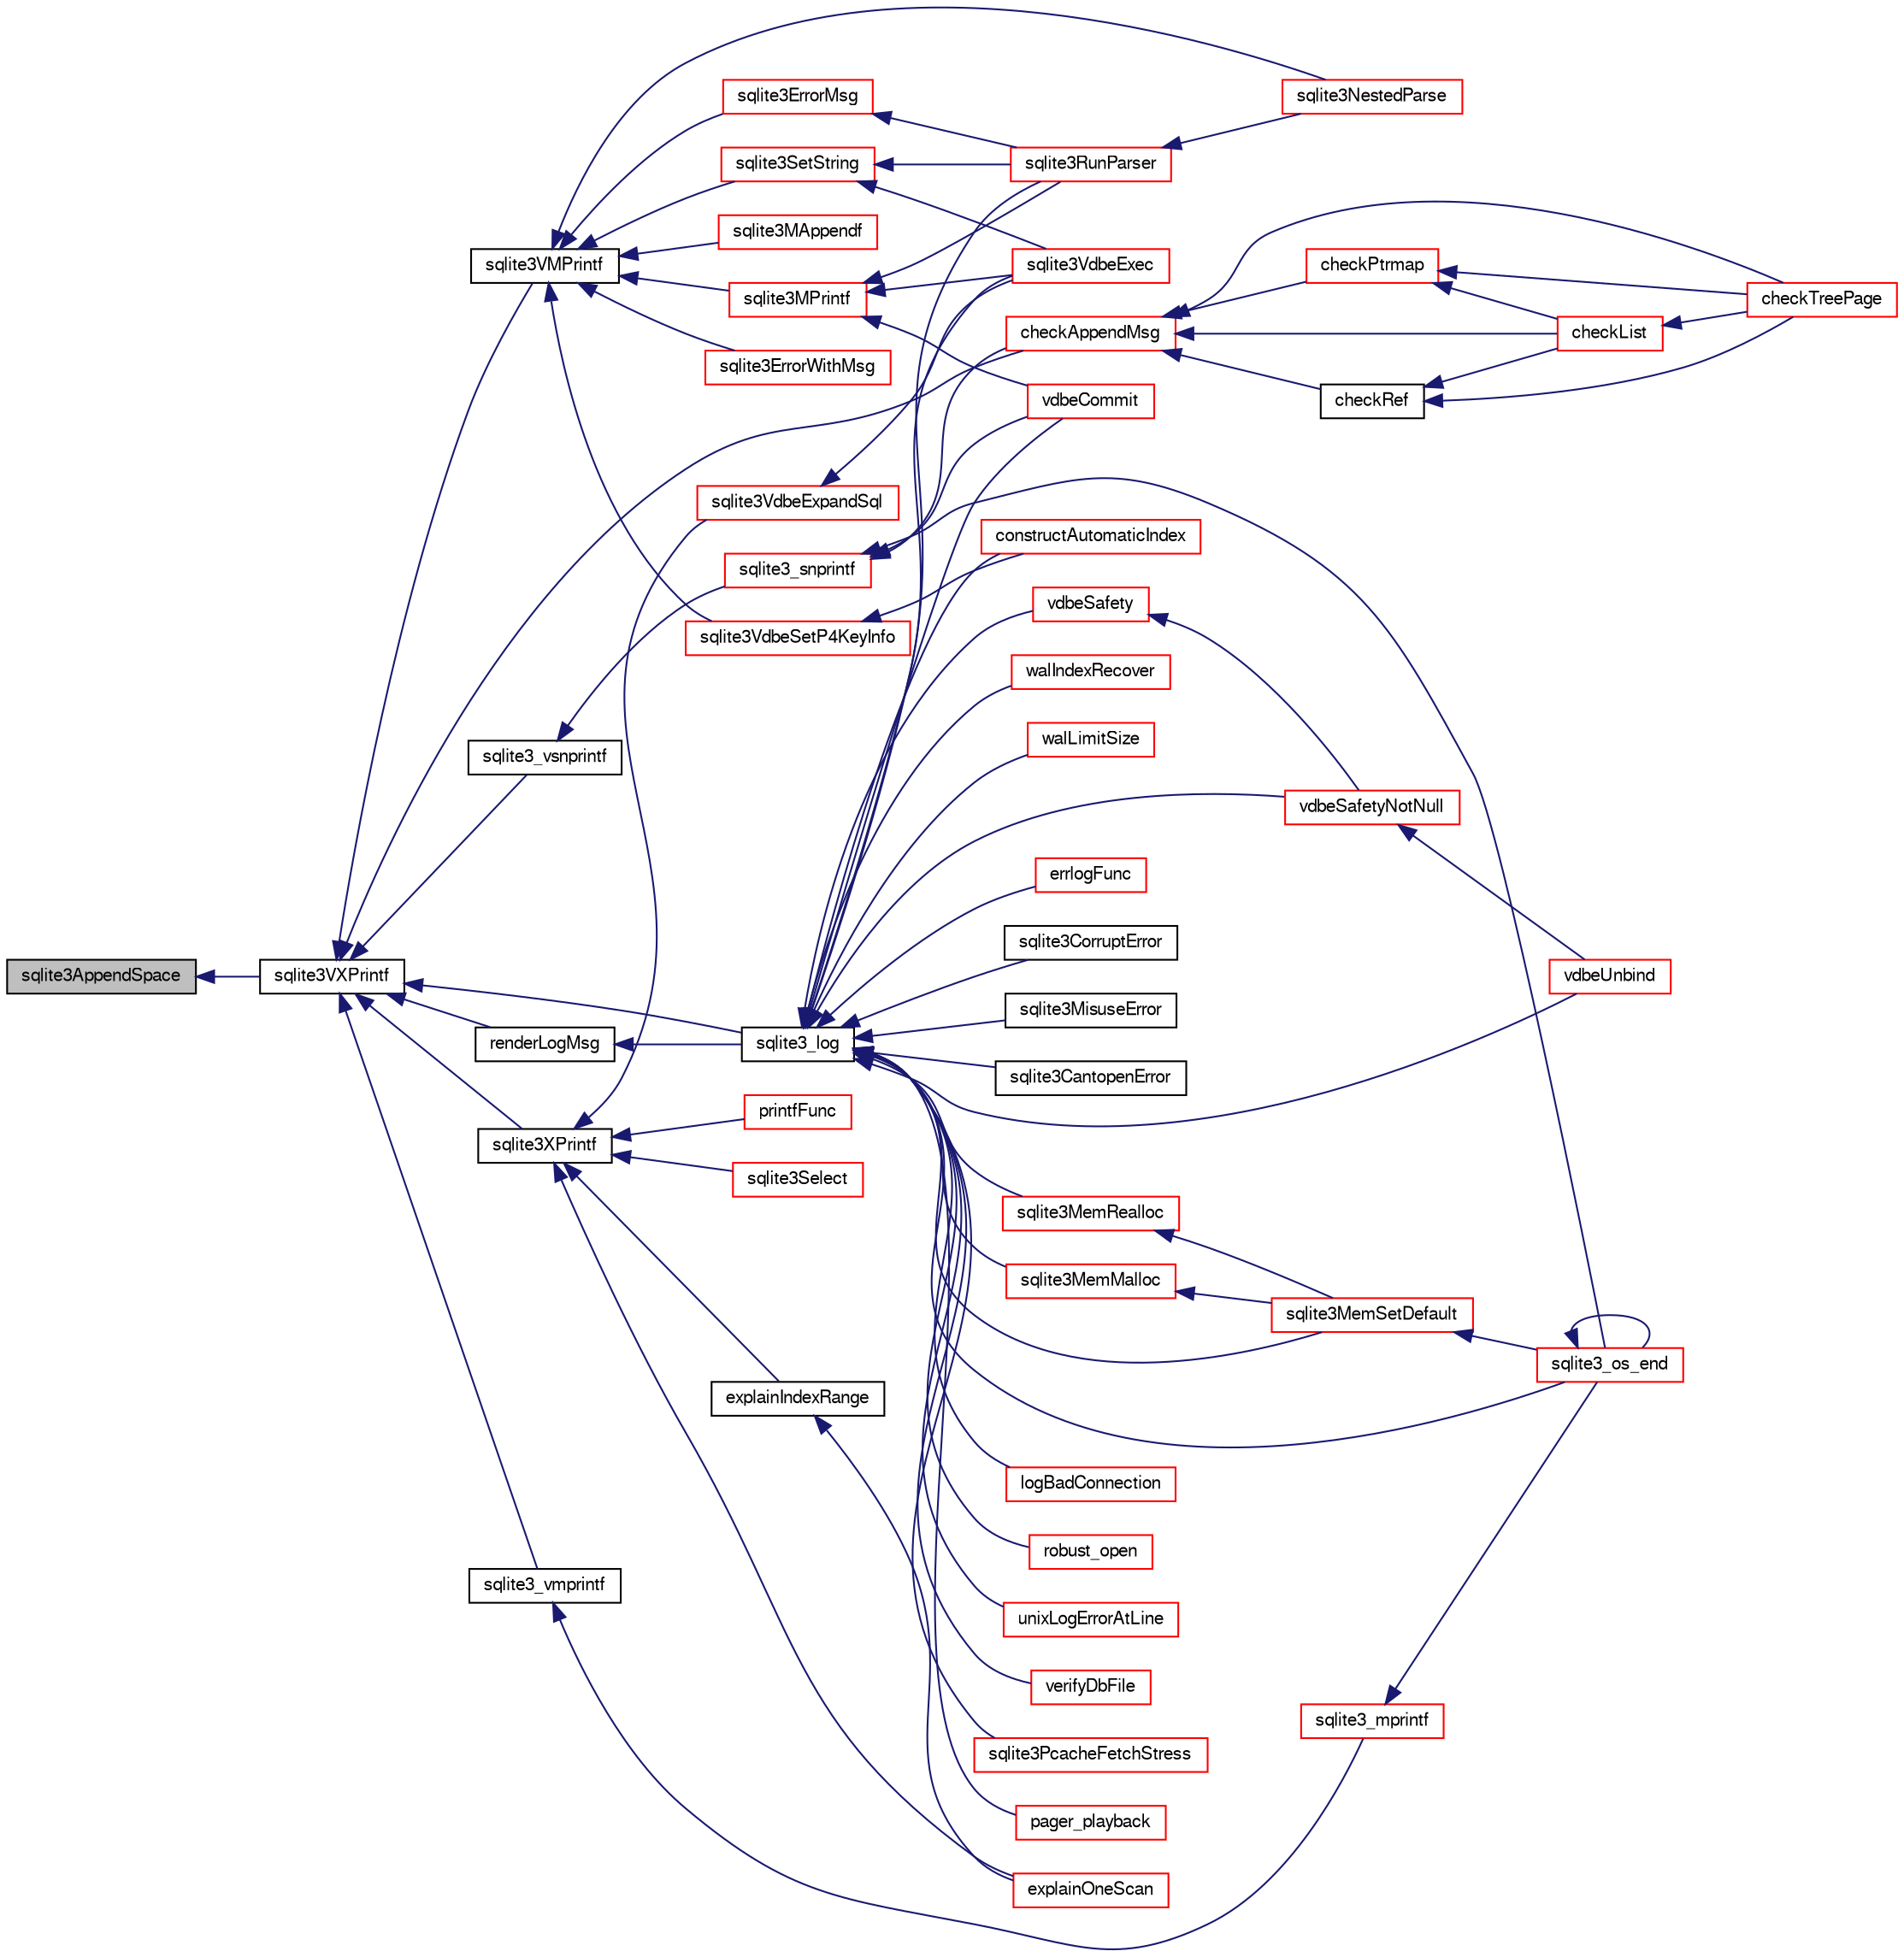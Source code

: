 digraph "sqlite3AppendSpace"
{
  edge [fontname="FreeSans",fontsize="10",labelfontname="FreeSans",labelfontsize="10"];
  node [fontname="FreeSans",fontsize="10",shape=record];
  rankdir="LR";
  Node419662 [label="sqlite3AppendSpace",height=0.2,width=0.4,color="black", fillcolor="grey75", style="filled", fontcolor="black"];
  Node419662 -> Node419663 [dir="back",color="midnightblue",fontsize="10",style="solid",fontname="FreeSans"];
  Node419663 [label="sqlite3VXPrintf",height=0.2,width=0.4,color="black", fillcolor="white", style="filled",URL="$sqlite3_8c.html#a63c25806c9bd4a2b76f9a0eb232c6bde"];
  Node419663 -> Node419664 [dir="back",color="midnightblue",fontsize="10",style="solid",fontname="FreeSans"];
  Node419664 [label="sqlite3VMPrintf",height=0.2,width=0.4,color="black", fillcolor="white", style="filled",URL="$sqlite3_8c.html#a05535d0982ef06fbc2ee8195ebbae689"];
  Node419664 -> Node419665 [dir="back",color="midnightblue",fontsize="10",style="solid",fontname="FreeSans"];
  Node419665 [label="sqlite3SetString",height=0.2,width=0.4,color="red", fillcolor="white", style="filled",URL="$sqlite3_8c.html#aad368822484a1ceae010a829e27454ae"];
  Node419665 -> Node419692 [dir="back",color="midnightblue",fontsize="10",style="solid",fontname="FreeSans"];
  Node419692 [label="sqlite3VdbeExec",height=0.2,width=0.4,color="red", fillcolor="white", style="filled",URL="$sqlite3_8c.html#a8ce40a614bdc56719c4d642b1e4dfb21"];
  Node419665 -> Node419834 [dir="back",color="midnightblue",fontsize="10",style="solid",fontname="FreeSans"];
  Node419834 [label="sqlite3RunParser",height=0.2,width=0.4,color="red", fillcolor="white", style="filled",URL="$sqlite3_8c.html#a174f16a9adcc64bf971bae4a5ffa3488"];
  Node419834 -> Node419835 [dir="back",color="midnightblue",fontsize="10",style="solid",fontname="FreeSans"];
  Node419835 [label="sqlite3NestedParse",height=0.2,width=0.4,color="red", fillcolor="white", style="filled",URL="$sqlite3_8c.html#ae78bd6187a28892732af5428ec15b03f"];
  Node419664 -> Node419930 [dir="back",color="midnightblue",fontsize="10",style="solid",fontname="FreeSans"];
  Node419930 [label="sqlite3MPrintf",height=0.2,width=0.4,color="red", fillcolor="white", style="filled",URL="$sqlite3_8c.html#a208ef0df84e9778778804a19af03efea"];
  Node419930 -> Node419937 [dir="back",color="midnightblue",fontsize="10",style="solid",fontname="FreeSans"];
  Node419937 [label="vdbeCommit",height=0.2,width=0.4,color="red", fillcolor="white", style="filled",URL="$sqlite3_8c.html#a5d7f1e0625451b987728f600cfe1b92d"];
  Node419930 -> Node419692 [dir="back",color="midnightblue",fontsize="10",style="solid",fontname="FreeSans"];
  Node419930 -> Node419834 [dir="back",color="midnightblue",fontsize="10",style="solid",fontname="FreeSans"];
  Node419664 -> Node420510 [dir="back",color="midnightblue",fontsize="10",style="solid",fontname="FreeSans"];
  Node420510 [label="sqlite3MAppendf",height=0.2,width=0.4,color="red", fillcolor="white", style="filled",URL="$sqlite3_8c.html#a43b33971f250cf38164a84f751057bce"];
  Node419664 -> Node420391 [dir="back",color="midnightblue",fontsize="10",style="solid",fontname="FreeSans"];
  Node420391 [label="sqlite3ErrorWithMsg",height=0.2,width=0.4,color="red", fillcolor="white", style="filled",URL="$sqlite3_8c.html#a11feb4cd8e77d59df266587cfe1b2641"];
  Node419664 -> Node420511 [dir="back",color="midnightblue",fontsize="10",style="solid",fontname="FreeSans"];
  Node420511 [label="sqlite3ErrorMsg",height=0.2,width=0.4,color="red", fillcolor="white", style="filled",URL="$sqlite3_8c.html#aee2798e173651adae0f9c85469f3457d"];
  Node420511 -> Node419834 [dir="back",color="midnightblue",fontsize="10",style="solid",fontname="FreeSans"];
  Node419664 -> Node420126 [dir="back",color="midnightblue",fontsize="10",style="solid",fontname="FreeSans"];
  Node420126 [label="sqlite3VdbeSetP4KeyInfo",height=0.2,width=0.4,color="red", fillcolor="white", style="filled",URL="$sqlite3_8c.html#a342090b36fbf7fdace2a23b8efca030c"];
  Node420126 -> Node419761 [dir="back",color="midnightblue",fontsize="10",style="solid",fontname="FreeSans"];
  Node419761 [label="constructAutomaticIndex",height=0.2,width=0.4,color="red", fillcolor="white", style="filled",URL="$sqlite3_8c.html#aad43d38bc718f4c8e8d0dd8f33ed526f"];
  Node419664 -> Node419835 [dir="back",color="midnightblue",fontsize="10",style="solid",fontname="FreeSans"];
  Node419663 -> Node420163 [dir="back",color="midnightblue",fontsize="10",style="solid",fontname="FreeSans"];
  Node420163 [label="sqlite3_vmprintf",height=0.2,width=0.4,color="black", fillcolor="white", style="filled",URL="$sqlite3_8h.html#ac240de67ddf003828f16a6d9dd3fa3ca"];
  Node420163 -> Node420164 [dir="back",color="midnightblue",fontsize="10",style="solid",fontname="FreeSans"];
  Node420164 [label="sqlite3_mprintf",height=0.2,width=0.4,color="red", fillcolor="white", style="filled",URL="$sqlite3_8h.html#a9533933e57f7ccbb48c32041ce3a8862"];
  Node420164 -> Node419948 [dir="back",color="midnightblue",fontsize="10",style="solid",fontname="FreeSans"];
  Node419948 [label="sqlite3_os_end",height=0.2,width=0.4,color="red", fillcolor="white", style="filled",URL="$sqlite3_8h.html#a2288c95881ecca13d994e42b6a958906"];
  Node419948 -> Node419948 [dir="back",color="midnightblue",fontsize="10",style="solid",fontname="FreeSans"];
  Node419663 -> Node420173 [dir="back",color="midnightblue",fontsize="10",style="solid",fontname="FreeSans"];
  Node420173 [label="sqlite3_vsnprintf",height=0.2,width=0.4,color="black", fillcolor="white", style="filled",URL="$sqlite3_8h.html#a095af9d57b6df1b95a77df71b9bce062"];
  Node420173 -> Node420174 [dir="back",color="midnightblue",fontsize="10",style="solid",fontname="FreeSans"];
  Node420174 [label="sqlite3_snprintf",height=0.2,width=0.4,color="red", fillcolor="white", style="filled",URL="$sqlite3_8h.html#af4558fab7cb8fb1e61fd642d3e017ef7"];
  Node420174 -> Node419948 [dir="back",color="midnightblue",fontsize="10",style="solid",fontname="FreeSans"];
  Node420174 -> Node420214 [dir="back",color="midnightblue",fontsize="10",style="solid",fontname="FreeSans"];
  Node420214 [label="checkAppendMsg",height=0.2,width=0.4,color="red", fillcolor="white", style="filled",URL="$sqlite3_8c.html#a4366e7af81727e2d755d3c9a635b055e"];
  Node420214 -> Node420215 [dir="back",color="midnightblue",fontsize="10",style="solid",fontname="FreeSans"];
  Node420215 [label="checkRef",height=0.2,width=0.4,color="black", fillcolor="white", style="filled",URL="$sqlite3_8c.html#a8f9d5e653157e813f504a66ca548941a"];
  Node420215 -> Node420069 [dir="back",color="midnightblue",fontsize="10",style="solid",fontname="FreeSans"];
  Node420069 [label="checkList",height=0.2,width=0.4,color="red", fillcolor="white", style="filled",URL="$sqlite3_8c.html#a7c888a9a7f402383d462ddef0e59f52e"];
  Node420069 -> Node420056 [dir="back",color="midnightblue",fontsize="10",style="solid",fontname="FreeSans"];
  Node420056 [label="checkTreePage",height=0.2,width=0.4,color="red", fillcolor="white", style="filled",URL="$sqlite3_8c.html#a0bdac89d12e5ac328d260ae8259777b2"];
  Node420215 -> Node420056 [dir="back",color="midnightblue",fontsize="10",style="solid",fontname="FreeSans"];
  Node420214 -> Node420068 [dir="back",color="midnightblue",fontsize="10",style="solid",fontname="FreeSans"];
  Node420068 [label="checkPtrmap",height=0.2,width=0.4,color="red", fillcolor="white", style="filled",URL="$sqlite3_8c.html#a09521b13d51d0264cb7f3758ec36fc90"];
  Node420068 -> Node420069 [dir="back",color="midnightblue",fontsize="10",style="solid",fontname="FreeSans"];
  Node420068 -> Node420056 [dir="back",color="midnightblue",fontsize="10",style="solid",fontname="FreeSans"];
  Node420214 -> Node420069 [dir="back",color="midnightblue",fontsize="10",style="solid",fontname="FreeSans"];
  Node420214 -> Node420056 [dir="back",color="midnightblue",fontsize="10",style="solid",fontname="FreeSans"];
  Node420174 -> Node419937 [dir="back",color="midnightblue",fontsize="10",style="solid",fontname="FreeSans"];
  Node419663 -> Node420311 [dir="back",color="midnightblue",fontsize="10",style="solid",fontname="FreeSans"];
  Node420311 [label="renderLogMsg",height=0.2,width=0.4,color="black", fillcolor="white", style="filled",URL="$sqlite3_8c.html#a7a02b43ce0a27bb52085c7f446d115af"];
  Node420311 -> Node420312 [dir="back",color="midnightblue",fontsize="10",style="solid",fontname="FreeSans"];
  Node420312 [label="sqlite3_log",height=0.2,width=0.4,color="black", fillcolor="white", style="filled",URL="$sqlite3_8h.html#a298c9699bf9c143662c6b1fec4b2dc3b"];
  Node420312 -> Node420313 [dir="back",color="midnightblue",fontsize="10",style="solid",fontname="FreeSans"];
  Node420313 [label="sqlite3MemMalloc",height=0.2,width=0.4,color="red", fillcolor="white", style="filled",URL="$sqlite3_8c.html#a53157f1a669f949332f44ca9f15c0a43"];
  Node420313 -> Node420157 [dir="back",color="midnightblue",fontsize="10",style="solid",fontname="FreeSans"];
  Node420157 [label="sqlite3MemSetDefault",height=0.2,width=0.4,color="red", fillcolor="white", style="filled",URL="$sqlite3_8c.html#a162fbfd727e92c5f8f72625b5ff62549"];
  Node420157 -> Node419948 [dir="back",color="midnightblue",fontsize="10",style="solid",fontname="FreeSans"];
  Node420312 -> Node420314 [dir="back",color="midnightblue",fontsize="10",style="solid",fontname="FreeSans"];
  Node420314 [label="sqlite3MemRealloc",height=0.2,width=0.4,color="red", fillcolor="white", style="filled",URL="$sqlite3_8c.html#addd043cc5742c3b0cf536763cd4e6948"];
  Node420314 -> Node420157 [dir="back",color="midnightblue",fontsize="10",style="solid",fontname="FreeSans"];
  Node420312 -> Node420157 [dir="back",color="midnightblue",fontsize="10",style="solid",fontname="FreeSans"];
  Node420312 -> Node420315 [dir="back",color="midnightblue",fontsize="10",style="solid",fontname="FreeSans"];
  Node420315 [label="logBadConnection",height=0.2,width=0.4,color="red", fillcolor="white", style="filled",URL="$sqlite3_8c.html#a8aa249fac852b22bb1227e2bc2921f11"];
  Node420312 -> Node420320 [dir="back",color="midnightblue",fontsize="10",style="solid",fontname="FreeSans"];
  Node420320 [label="robust_open",height=0.2,width=0.4,color="red", fillcolor="white", style="filled",URL="$sqlite3_8c.html#a0eb989e531821c6a1deb85a3ba0021c0"];
  Node420312 -> Node420322 [dir="back",color="midnightblue",fontsize="10",style="solid",fontname="FreeSans"];
  Node420322 [label="unixLogErrorAtLine",height=0.2,width=0.4,color="red", fillcolor="white", style="filled",URL="$sqlite3_8c.html#a23b4a35445d08fc62ef2d5c3d56c1640"];
  Node420312 -> Node420336 [dir="back",color="midnightblue",fontsize="10",style="solid",fontname="FreeSans"];
  Node420336 [label="verifyDbFile",height=0.2,width=0.4,color="red", fillcolor="white", style="filled",URL="$sqlite3_8c.html#a0ff620ba7a3e7e727c37c0b172d12c66"];
  Node420312 -> Node419948 [dir="back",color="midnightblue",fontsize="10",style="solid",fontname="FreeSans"];
  Node420312 -> Node420337 [dir="back",color="midnightblue",fontsize="10",style="solid",fontname="FreeSans"];
  Node420337 [label="sqlite3PcacheFetchStress",height=0.2,width=0.4,color="red", fillcolor="white", style="filled",URL="$sqlite3_8c.html#a83644ab4d77e1649ae5336b659edb351"];
  Node420312 -> Node420030 [dir="back",color="midnightblue",fontsize="10",style="solid",fontname="FreeSans"];
  Node420030 [label="pager_playback",height=0.2,width=0.4,color="red", fillcolor="white", style="filled",URL="$sqlite3_8c.html#a9d9a750a9fc76eb4b668c8a16b164a65"];
  Node420312 -> Node420204 [dir="back",color="midnightblue",fontsize="10",style="solid",fontname="FreeSans"];
  Node420204 [label="walIndexRecover",height=0.2,width=0.4,color="red", fillcolor="white", style="filled",URL="$sqlite3_8c.html#ab4ee99f3710323acbeb6c495dd18d205"];
  Node420312 -> Node420148 [dir="back",color="midnightblue",fontsize="10",style="solid",fontname="FreeSans"];
  Node420148 [label="walLimitSize",height=0.2,width=0.4,color="red", fillcolor="white", style="filled",URL="$sqlite3_8c.html#a7d814227c8fb4a3441c42e9f2fdade3b"];
  Node420312 -> Node419937 [dir="back",color="midnightblue",fontsize="10",style="solid",fontname="FreeSans"];
  Node420312 -> Node420338 [dir="back",color="midnightblue",fontsize="10",style="solid",fontname="FreeSans"];
  Node420338 [label="vdbeSafety",height=0.2,width=0.4,color="red", fillcolor="white", style="filled",URL="$sqlite3_8c.html#ad376f1aa66b2801fa8fb2fb134f370fd"];
  Node420338 -> Node420339 [dir="back",color="midnightblue",fontsize="10",style="solid",fontname="FreeSans"];
  Node420339 [label="vdbeSafetyNotNull",height=0.2,width=0.4,color="red", fillcolor="white", style="filled",URL="$sqlite3_8c.html#a018448275e86f09d8af8033cec4cafdf"];
  Node420339 -> Node420340 [dir="back",color="midnightblue",fontsize="10",style="solid",fontname="FreeSans"];
  Node420340 [label="vdbeUnbind",height=0.2,width=0.4,color="red", fillcolor="white", style="filled",URL="$sqlite3_8c.html#ae3ca3d8a878660305a0efd0c73c9f064"];
  Node420312 -> Node420339 [dir="back",color="midnightblue",fontsize="10",style="solid",fontname="FreeSans"];
  Node420312 -> Node420340 [dir="back",color="midnightblue",fontsize="10",style="solid",fontname="FreeSans"];
  Node420312 -> Node419692 [dir="back",color="midnightblue",fontsize="10",style="solid",fontname="FreeSans"];
  Node420312 -> Node420289 [dir="back",color="midnightblue",fontsize="10",style="solid",fontname="FreeSans"];
  Node420289 [label="errlogFunc",height=0.2,width=0.4,color="red", fillcolor="white", style="filled",URL="$sqlite3_8c.html#a56d5c8e1f0a43e4c9f8864c27065393f"];
  Node420312 -> Node419761 [dir="back",color="midnightblue",fontsize="10",style="solid",fontname="FreeSans"];
  Node420312 -> Node419834 [dir="back",color="midnightblue",fontsize="10",style="solid",fontname="FreeSans"];
  Node420312 -> Node420353 [dir="back",color="midnightblue",fontsize="10",style="solid",fontname="FreeSans"];
  Node420353 [label="sqlite3CorruptError",height=0.2,width=0.4,color="black", fillcolor="white", style="filled",URL="$sqlite3_8c.html#a66f16cea11e3c7d1b5f60ff7b6ff5e1a"];
  Node420312 -> Node420354 [dir="back",color="midnightblue",fontsize="10",style="solid",fontname="FreeSans"];
  Node420354 [label="sqlite3MisuseError",height=0.2,width=0.4,color="black", fillcolor="white", style="filled",URL="$sqlite3_8c.html#a0550217d0f8d42f53c258c44746fb804"];
  Node420312 -> Node420355 [dir="back",color="midnightblue",fontsize="10",style="solid",fontname="FreeSans"];
  Node420355 [label="sqlite3CantopenError",height=0.2,width=0.4,color="black", fillcolor="white", style="filled",URL="$sqlite3_8c.html#a62298ad2d3a1ea7b9501264b7004ec33"];
  Node419663 -> Node420312 [dir="back",color="midnightblue",fontsize="10",style="solid",fontname="FreeSans"];
  Node419663 -> Node420538 [dir="back",color="midnightblue",fontsize="10",style="solid",fontname="FreeSans"];
  Node420538 [label="sqlite3XPrintf",height=0.2,width=0.4,color="black", fillcolor="white", style="filled",URL="$sqlite3_8c.html#afa51896b0f07c74fe11c806a5df7030c"];
  Node420538 -> Node420356 [dir="back",color="midnightblue",fontsize="10",style="solid",fontname="FreeSans"];
  Node420356 [label="sqlite3VdbeExpandSql",height=0.2,width=0.4,color="red", fillcolor="white", style="filled",URL="$sqlite3_8c.html#a5a497837d5d69b92e7bca23673589c69"];
  Node420356 -> Node419692 [dir="back",color="midnightblue",fontsize="10",style="solid",fontname="FreeSans"];
  Node420538 -> Node420288 [dir="back",color="midnightblue",fontsize="10",style="solid",fontname="FreeSans"];
  Node420288 [label="printfFunc",height=0.2,width=0.4,color="red", fillcolor="white", style="filled",URL="$sqlite3_8c.html#a80ca21d434c7c5b6668bee721331dda8"];
  Node420538 -> Node419746 [dir="back",color="midnightblue",fontsize="10",style="solid",fontname="FreeSans"];
  Node419746 [label="sqlite3Select",height=0.2,width=0.4,color="red", fillcolor="white", style="filled",URL="$sqlite3_8c.html#a2465ee8c956209ba4b272477b7c21a45"];
  Node420538 -> Node420370 [dir="back",color="midnightblue",fontsize="10",style="solid",fontname="FreeSans"];
  Node420370 [label="explainIndexRange",height=0.2,width=0.4,color="black", fillcolor="white", style="filled",URL="$sqlite3_8c.html#a19d410b10b9746279e834fd8cddda2cb"];
  Node420370 -> Node420359 [dir="back",color="midnightblue",fontsize="10",style="solid",fontname="FreeSans"];
  Node420359 [label="explainOneScan",height=0.2,width=0.4,color="red", fillcolor="white", style="filled",URL="$sqlite3_8c.html#ae5281c97cc6f8cd02effffe937725524"];
  Node420538 -> Node420359 [dir="back",color="midnightblue",fontsize="10",style="solid",fontname="FreeSans"];
  Node419663 -> Node420214 [dir="back",color="midnightblue",fontsize="10",style="solid",fontname="FreeSans"];
}
